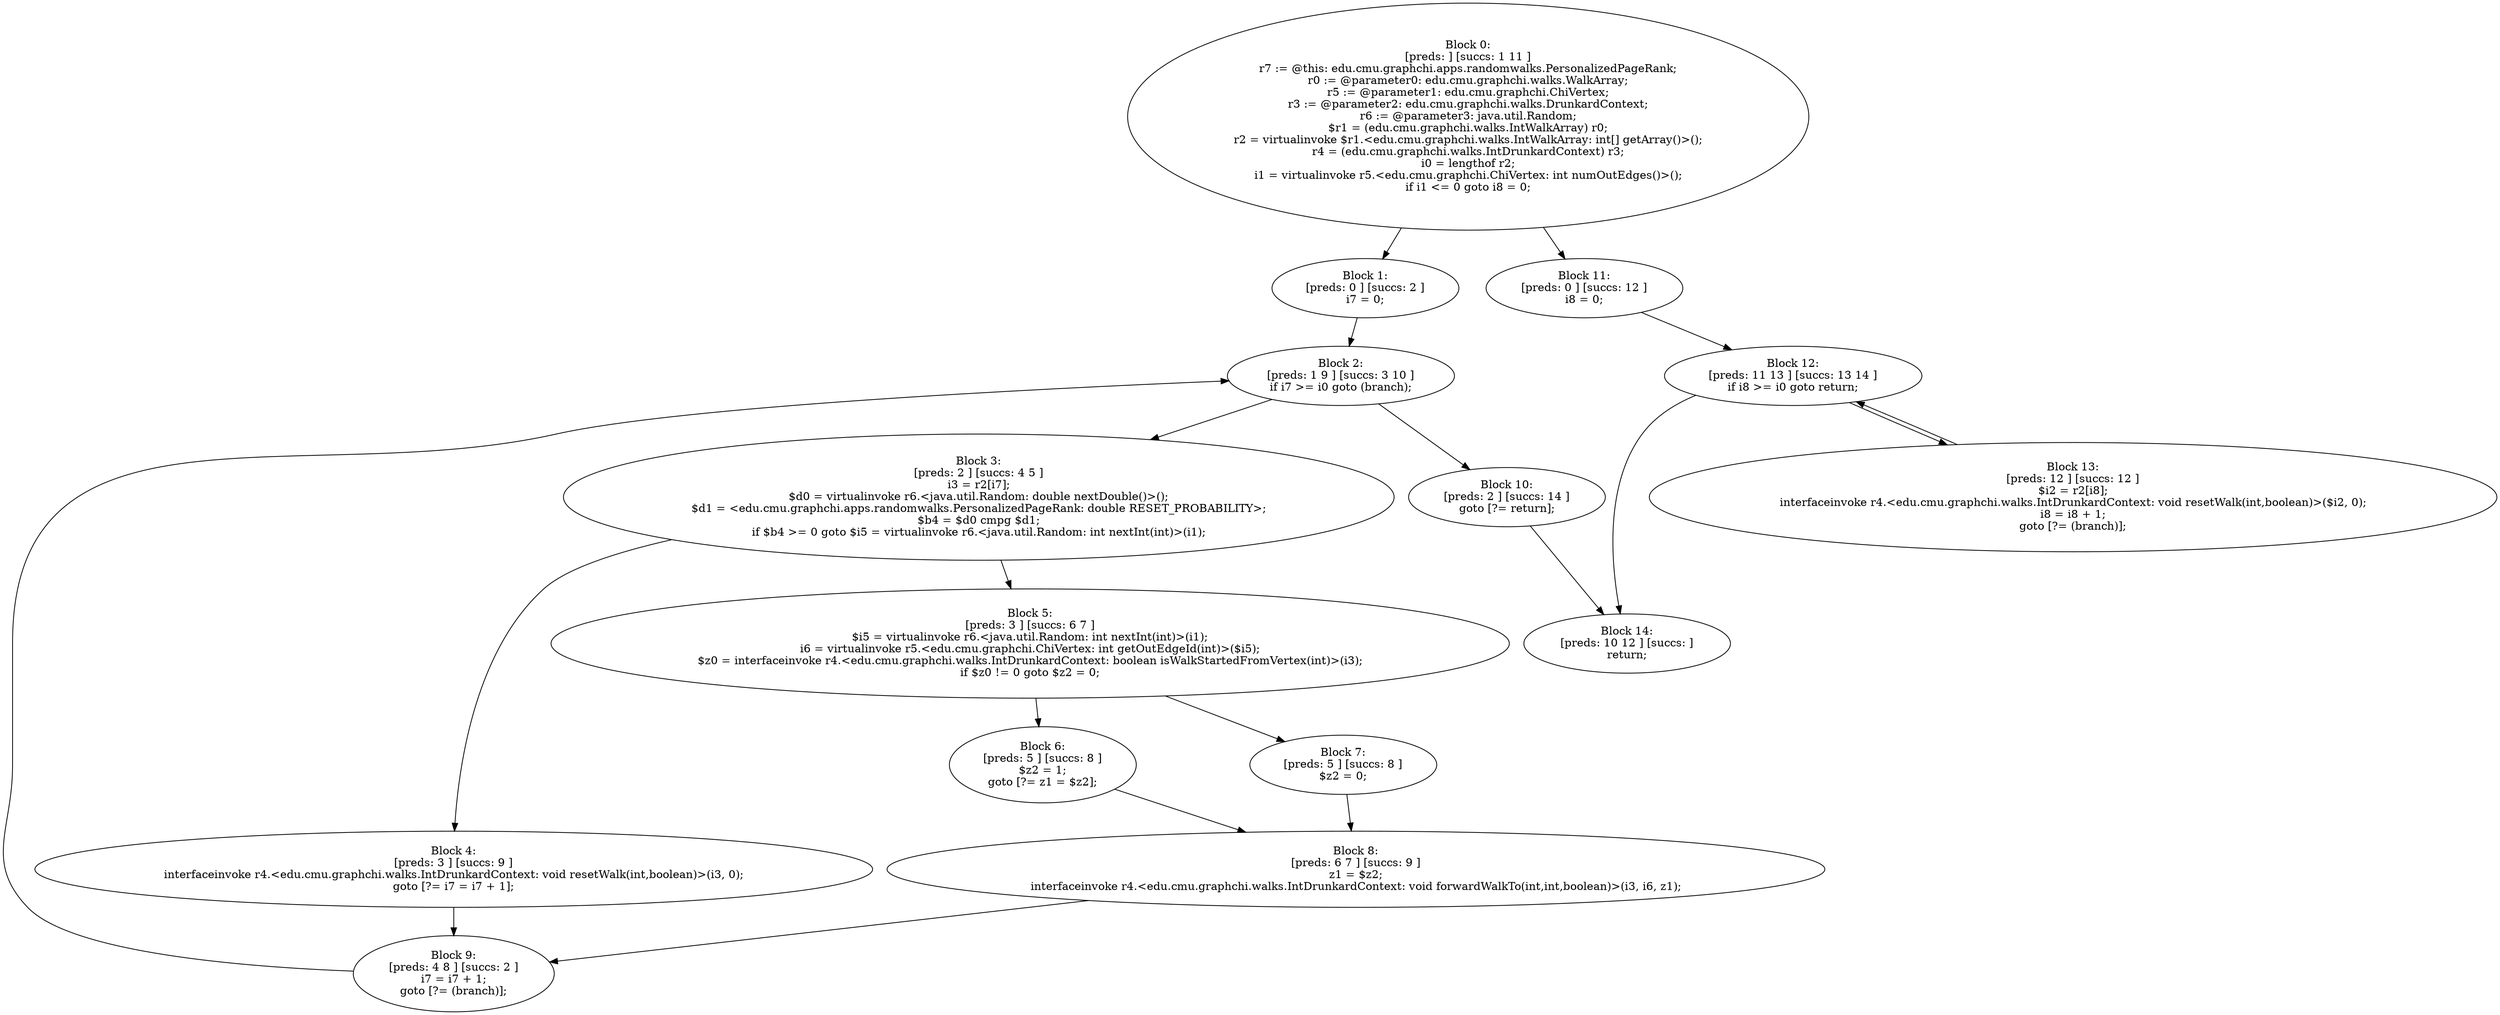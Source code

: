 digraph "unitGraph" {
    "Block 0:
[preds: ] [succs: 1 11 ]
r7 := @this: edu.cmu.graphchi.apps.randomwalks.PersonalizedPageRank;
r0 := @parameter0: edu.cmu.graphchi.walks.WalkArray;
r5 := @parameter1: edu.cmu.graphchi.ChiVertex;
r3 := @parameter2: edu.cmu.graphchi.walks.DrunkardContext;
r6 := @parameter3: java.util.Random;
$r1 = (edu.cmu.graphchi.walks.IntWalkArray) r0;
r2 = virtualinvoke $r1.<edu.cmu.graphchi.walks.IntWalkArray: int[] getArray()>();
r4 = (edu.cmu.graphchi.walks.IntDrunkardContext) r3;
i0 = lengthof r2;
i1 = virtualinvoke r5.<edu.cmu.graphchi.ChiVertex: int numOutEdges()>();
if i1 <= 0 goto i8 = 0;
"
    "Block 1:
[preds: 0 ] [succs: 2 ]
i7 = 0;
"
    "Block 2:
[preds: 1 9 ] [succs: 3 10 ]
if i7 >= i0 goto (branch);
"
    "Block 3:
[preds: 2 ] [succs: 4 5 ]
i3 = r2[i7];
$d0 = virtualinvoke r6.<java.util.Random: double nextDouble()>();
$d1 = <edu.cmu.graphchi.apps.randomwalks.PersonalizedPageRank: double RESET_PROBABILITY>;
$b4 = $d0 cmpg $d1;
if $b4 >= 0 goto $i5 = virtualinvoke r6.<java.util.Random: int nextInt(int)>(i1);
"
    "Block 4:
[preds: 3 ] [succs: 9 ]
interfaceinvoke r4.<edu.cmu.graphchi.walks.IntDrunkardContext: void resetWalk(int,boolean)>(i3, 0);
goto [?= i7 = i7 + 1];
"
    "Block 5:
[preds: 3 ] [succs: 6 7 ]
$i5 = virtualinvoke r6.<java.util.Random: int nextInt(int)>(i1);
i6 = virtualinvoke r5.<edu.cmu.graphchi.ChiVertex: int getOutEdgeId(int)>($i5);
$z0 = interfaceinvoke r4.<edu.cmu.graphchi.walks.IntDrunkardContext: boolean isWalkStartedFromVertex(int)>(i3);
if $z0 != 0 goto $z2 = 0;
"
    "Block 6:
[preds: 5 ] [succs: 8 ]
$z2 = 1;
goto [?= z1 = $z2];
"
    "Block 7:
[preds: 5 ] [succs: 8 ]
$z2 = 0;
"
    "Block 8:
[preds: 6 7 ] [succs: 9 ]
z1 = $z2;
interfaceinvoke r4.<edu.cmu.graphchi.walks.IntDrunkardContext: void forwardWalkTo(int,int,boolean)>(i3, i6, z1);
"
    "Block 9:
[preds: 4 8 ] [succs: 2 ]
i7 = i7 + 1;
goto [?= (branch)];
"
    "Block 10:
[preds: 2 ] [succs: 14 ]
goto [?= return];
"
    "Block 11:
[preds: 0 ] [succs: 12 ]
i8 = 0;
"
    "Block 12:
[preds: 11 13 ] [succs: 13 14 ]
if i8 >= i0 goto return;
"
    "Block 13:
[preds: 12 ] [succs: 12 ]
$i2 = r2[i8];
interfaceinvoke r4.<edu.cmu.graphchi.walks.IntDrunkardContext: void resetWalk(int,boolean)>($i2, 0);
i8 = i8 + 1;
goto [?= (branch)];
"
    "Block 14:
[preds: 10 12 ] [succs: ]
return;
"
    "Block 0:
[preds: ] [succs: 1 11 ]
r7 := @this: edu.cmu.graphchi.apps.randomwalks.PersonalizedPageRank;
r0 := @parameter0: edu.cmu.graphchi.walks.WalkArray;
r5 := @parameter1: edu.cmu.graphchi.ChiVertex;
r3 := @parameter2: edu.cmu.graphchi.walks.DrunkardContext;
r6 := @parameter3: java.util.Random;
$r1 = (edu.cmu.graphchi.walks.IntWalkArray) r0;
r2 = virtualinvoke $r1.<edu.cmu.graphchi.walks.IntWalkArray: int[] getArray()>();
r4 = (edu.cmu.graphchi.walks.IntDrunkardContext) r3;
i0 = lengthof r2;
i1 = virtualinvoke r5.<edu.cmu.graphchi.ChiVertex: int numOutEdges()>();
if i1 <= 0 goto i8 = 0;
"->"Block 1:
[preds: 0 ] [succs: 2 ]
i7 = 0;
";
    "Block 0:
[preds: ] [succs: 1 11 ]
r7 := @this: edu.cmu.graphchi.apps.randomwalks.PersonalizedPageRank;
r0 := @parameter0: edu.cmu.graphchi.walks.WalkArray;
r5 := @parameter1: edu.cmu.graphchi.ChiVertex;
r3 := @parameter2: edu.cmu.graphchi.walks.DrunkardContext;
r6 := @parameter3: java.util.Random;
$r1 = (edu.cmu.graphchi.walks.IntWalkArray) r0;
r2 = virtualinvoke $r1.<edu.cmu.graphchi.walks.IntWalkArray: int[] getArray()>();
r4 = (edu.cmu.graphchi.walks.IntDrunkardContext) r3;
i0 = lengthof r2;
i1 = virtualinvoke r5.<edu.cmu.graphchi.ChiVertex: int numOutEdges()>();
if i1 <= 0 goto i8 = 0;
"->"Block 11:
[preds: 0 ] [succs: 12 ]
i8 = 0;
";
    "Block 1:
[preds: 0 ] [succs: 2 ]
i7 = 0;
"->"Block 2:
[preds: 1 9 ] [succs: 3 10 ]
if i7 >= i0 goto (branch);
";
    "Block 2:
[preds: 1 9 ] [succs: 3 10 ]
if i7 >= i0 goto (branch);
"->"Block 3:
[preds: 2 ] [succs: 4 5 ]
i3 = r2[i7];
$d0 = virtualinvoke r6.<java.util.Random: double nextDouble()>();
$d1 = <edu.cmu.graphchi.apps.randomwalks.PersonalizedPageRank: double RESET_PROBABILITY>;
$b4 = $d0 cmpg $d1;
if $b4 >= 0 goto $i5 = virtualinvoke r6.<java.util.Random: int nextInt(int)>(i1);
";
    "Block 2:
[preds: 1 9 ] [succs: 3 10 ]
if i7 >= i0 goto (branch);
"->"Block 10:
[preds: 2 ] [succs: 14 ]
goto [?= return];
";
    "Block 3:
[preds: 2 ] [succs: 4 5 ]
i3 = r2[i7];
$d0 = virtualinvoke r6.<java.util.Random: double nextDouble()>();
$d1 = <edu.cmu.graphchi.apps.randomwalks.PersonalizedPageRank: double RESET_PROBABILITY>;
$b4 = $d0 cmpg $d1;
if $b4 >= 0 goto $i5 = virtualinvoke r6.<java.util.Random: int nextInt(int)>(i1);
"->"Block 4:
[preds: 3 ] [succs: 9 ]
interfaceinvoke r4.<edu.cmu.graphchi.walks.IntDrunkardContext: void resetWalk(int,boolean)>(i3, 0);
goto [?= i7 = i7 + 1];
";
    "Block 3:
[preds: 2 ] [succs: 4 5 ]
i3 = r2[i7];
$d0 = virtualinvoke r6.<java.util.Random: double nextDouble()>();
$d1 = <edu.cmu.graphchi.apps.randomwalks.PersonalizedPageRank: double RESET_PROBABILITY>;
$b4 = $d0 cmpg $d1;
if $b4 >= 0 goto $i5 = virtualinvoke r6.<java.util.Random: int nextInt(int)>(i1);
"->"Block 5:
[preds: 3 ] [succs: 6 7 ]
$i5 = virtualinvoke r6.<java.util.Random: int nextInt(int)>(i1);
i6 = virtualinvoke r5.<edu.cmu.graphchi.ChiVertex: int getOutEdgeId(int)>($i5);
$z0 = interfaceinvoke r4.<edu.cmu.graphchi.walks.IntDrunkardContext: boolean isWalkStartedFromVertex(int)>(i3);
if $z0 != 0 goto $z2 = 0;
";
    "Block 4:
[preds: 3 ] [succs: 9 ]
interfaceinvoke r4.<edu.cmu.graphchi.walks.IntDrunkardContext: void resetWalk(int,boolean)>(i3, 0);
goto [?= i7 = i7 + 1];
"->"Block 9:
[preds: 4 8 ] [succs: 2 ]
i7 = i7 + 1;
goto [?= (branch)];
";
    "Block 5:
[preds: 3 ] [succs: 6 7 ]
$i5 = virtualinvoke r6.<java.util.Random: int nextInt(int)>(i1);
i6 = virtualinvoke r5.<edu.cmu.graphchi.ChiVertex: int getOutEdgeId(int)>($i5);
$z0 = interfaceinvoke r4.<edu.cmu.graphchi.walks.IntDrunkardContext: boolean isWalkStartedFromVertex(int)>(i3);
if $z0 != 0 goto $z2 = 0;
"->"Block 6:
[preds: 5 ] [succs: 8 ]
$z2 = 1;
goto [?= z1 = $z2];
";
    "Block 5:
[preds: 3 ] [succs: 6 7 ]
$i5 = virtualinvoke r6.<java.util.Random: int nextInt(int)>(i1);
i6 = virtualinvoke r5.<edu.cmu.graphchi.ChiVertex: int getOutEdgeId(int)>($i5);
$z0 = interfaceinvoke r4.<edu.cmu.graphchi.walks.IntDrunkardContext: boolean isWalkStartedFromVertex(int)>(i3);
if $z0 != 0 goto $z2 = 0;
"->"Block 7:
[preds: 5 ] [succs: 8 ]
$z2 = 0;
";
    "Block 6:
[preds: 5 ] [succs: 8 ]
$z2 = 1;
goto [?= z1 = $z2];
"->"Block 8:
[preds: 6 7 ] [succs: 9 ]
z1 = $z2;
interfaceinvoke r4.<edu.cmu.graphchi.walks.IntDrunkardContext: void forwardWalkTo(int,int,boolean)>(i3, i6, z1);
";
    "Block 7:
[preds: 5 ] [succs: 8 ]
$z2 = 0;
"->"Block 8:
[preds: 6 7 ] [succs: 9 ]
z1 = $z2;
interfaceinvoke r4.<edu.cmu.graphchi.walks.IntDrunkardContext: void forwardWalkTo(int,int,boolean)>(i3, i6, z1);
";
    "Block 8:
[preds: 6 7 ] [succs: 9 ]
z1 = $z2;
interfaceinvoke r4.<edu.cmu.graphchi.walks.IntDrunkardContext: void forwardWalkTo(int,int,boolean)>(i3, i6, z1);
"->"Block 9:
[preds: 4 8 ] [succs: 2 ]
i7 = i7 + 1;
goto [?= (branch)];
";
    "Block 9:
[preds: 4 8 ] [succs: 2 ]
i7 = i7 + 1;
goto [?= (branch)];
"->"Block 2:
[preds: 1 9 ] [succs: 3 10 ]
if i7 >= i0 goto (branch);
";
    "Block 10:
[preds: 2 ] [succs: 14 ]
goto [?= return];
"->"Block 14:
[preds: 10 12 ] [succs: ]
return;
";
    "Block 11:
[preds: 0 ] [succs: 12 ]
i8 = 0;
"->"Block 12:
[preds: 11 13 ] [succs: 13 14 ]
if i8 >= i0 goto return;
";
    "Block 12:
[preds: 11 13 ] [succs: 13 14 ]
if i8 >= i0 goto return;
"->"Block 13:
[preds: 12 ] [succs: 12 ]
$i2 = r2[i8];
interfaceinvoke r4.<edu.cmu.graphchi.walks.IntDrunkardContext: void resetWalk(int,boolean)>($i2, 0);
i8 = i8 + 1;
goto [?= (branch)];
";
    "Block 12:
[preds: 11 13 ] [succs: 13 14 ]
if i8 >= i0 goto return;
"->"Block 14:
[preds: 10 12 ] [succs: ]
return;
";
    "Block 13:
[preds: 12 ] [succs: 12 ]
$i2 = r2[i8];
interfaceinvoke r4.<edu.cmu.graphchi.walks.IntDrunkardContext: void resetWalk(int,boolean)>($i2, 0);
i8 = i8 + 1;
goto [?= (branch)];
"->"Block 12:
[preds: 11 13 ] [succs: 13 14 ]
if i8 >= i0 goto return;
";
}
